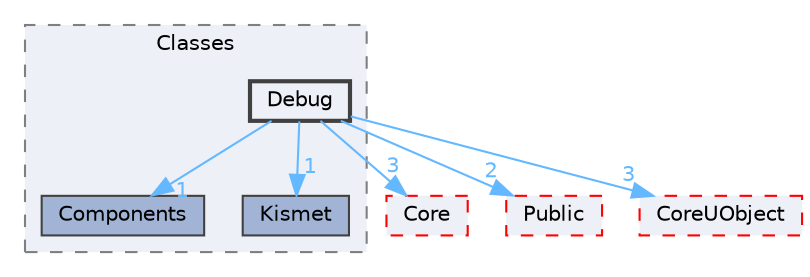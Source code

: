 digraph "Debug"
{
 // INTERACTIVE_SVG=YES
 // LATEX_PDF_SIZE
  bgcolor="transparent";
  edge [fontname=Helvetica,fontsize=10,labelfontname=Helvetica,labelfontsize=10];
  node [fontname=Helvetica,fontsize=10,shape=box,height=0.2,width=0.4];
  compound=true
  subgraph clusterdir_0ed647eebe6ffcaa496d3842b7cec6ce {
    graph [ bgcolor="#edf0f7", pencolor="grey50", label="Classes", fontname=Helvetica,fontsize=10 style="filled,dashed", URL="dir_0ed647eebe6ffcaa496d3842b7cec6ce.html",tooltip=""]
  dir_70f57afd45fa1634d302cabb4bd26e1c [label="Components", fillcolor="#a2b4d6", color="grey25", style="filled", URL="dir_70f57afd45fa1634d302cabb4bd26e1c.html",tooltip=""];
  dir_c6191ea5e1ad5e0f48baabd113f3bab7 [label="Kismet", fillcolor="#a2b4d6", color="grey25", style="filled", URL="dir_c6191ea5e1ad5e0f48baabd113f3bab7.html",tooltip=""];
  dir_727618448723a86a28f599c99ba7c413 [label="Debug", fillcolor="#edf0f7", color="grey25", style="filled,bold", URL="dir_727618448723a86a28f599c99ba7c413.html",tooltip=""];
  }
  dir_0e6cddcc9caa1238c7f3774224afaa45 [label="Core", fillcolor="#edf0f7", color="red", style="filled,dashed", URL="dir_0e6cddcc9caa1238c7f3774224afaa45.html",tooltip=""];
  dir_1d06a51bfc871a6a1823440d0d72725c [label="Public", fillcolor="#edf0f7", color="red", style="filled,dashed", URL="dir_1d06a51bfc871a6a1823440d0d72725c.html",tooltip=""];
  dir_4c499e5e32e2b4479ad7e552df73eeae [label="CoreUObject", fillcolor="#edf0f7", color="red", style="filled,dashed", URL="dir_4c499e5e32e2b4479ad7e552df73eeae.html",tooltip=""];
  dir_727618448723a86a28f599c99ba7c413->dir_0e6cddcc9caa1238c7f3774224afaa45 [headlabel="3", labeldistance=1.5 headhref="dir_000299_000266.html" href="dir_000299_000266.html" color="steelblue1" fontcolor="steelblue1"];
  dir_727618448723a86a28f599c99ba7c413->dir_1d06a51bfc871a6a1823440d0d72725c [headlabel="2", labeldistance=1.5 headhref="dir_000299_000935.html" href="dir_000299_000935.html" color="steelblue1" fontcolor="steelblue1"];
  dir_727618448723a86a28f599c99ba7c413->dir_4c499e5e32e2b4479ad7e552df73eeae [headlabel="3", labeldistance=1.5 headhref="dir_000299_000268.html" href="dir_000299_000268.html" color="steelblue1" fontcolor="steelblue1"];
  dir_727618448723a86a28f599c99ba7c413->dir_70f57afd45fa1634d302cabb4bd26e1c [headlabel="1", labeldistance=1.5 headhref="dir_000299_000231.html" href="dir_000299_000231.html" color="steelblue1" fontcolor="steelblue1"];
  dir_727618448723a86a28f599c99ba7c413->dir_c6191ea5e1ad5e0f48baabd113f3bab7 [headlabel="1", labeldistance=1.5 headhref="dir_000299_000548.html" href="dir_000299_000548.html" color="steelblue1" fontcolor="steelblue1"];
}
